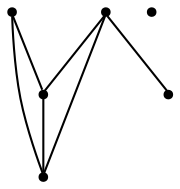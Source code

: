 graph {
  node [shape=point,comment="{\"directed\":false,\"doi\":\"10.1007/978-3-031-22203-0_4\",\"figure\":\"4 (2)\"}"]

  v0 [pos="1342.1585385492367,1404.9140256646676"]
  v1 [pos="1092.6271590021613,1646.523492288075"]
  v2 [pos="1285.4766496627556,1580.1261705187737"]
  v3 [pos="1092.6271590021613,1404.9140256646674"]
  v4 [pos="993.7666593319458,1555.8559135266762"]
  v5 [pos="1165.7607386980703,1598.062208501301"]

  v0 -- v1 [id="-2",pos="1342.1585385492367,1404.9140256646676 1092.6271590021613,1646.523492288075 1092.6271590021613,1646.523492288075 1092.6271590021613,1646.523492288075"]
  v2 -- v3 [id="-3",pos="1285.4766496627556,1580.1261705187737 1092.6271590021613,1404.9140256646674 1092.6271590021613,1404.9140256646674 1092.6271590021613,1404.9140256646674"]
  v2 -- v4 [id="-5",pos="1285.4766496627556,1580.1261705187737 993.7666593319458,1555.8559135266762 993.7666593319458,1555.8559135266762 993.7666593319458,1555.8559135266762"]
  v2 -- v1 [id="-11",pos="1285.4766496627556,1580.1261705187737 1092.6271590021613,1646.523492288075 1092.6271590021613,1646.523492288075 1092.6271590021613,1646.523492288075"]
  v1 -- v3 [id="-26",pos="1092.6271590021613,1646.523492288075 1092.6271590021613,1404.9140256646674 1092.6271590021613,1404.9140256646674 1092.6271590021613,1404.9140256646674"]
  v3 -- v0 [id="-30",pos="1092.6271590021613,1404.9140256646674 1342.1585385492367,1404.9140256646676 1342.1585385492367,1404.9140256646676 1342.1585385492367,1404.9140256646676"]
}
